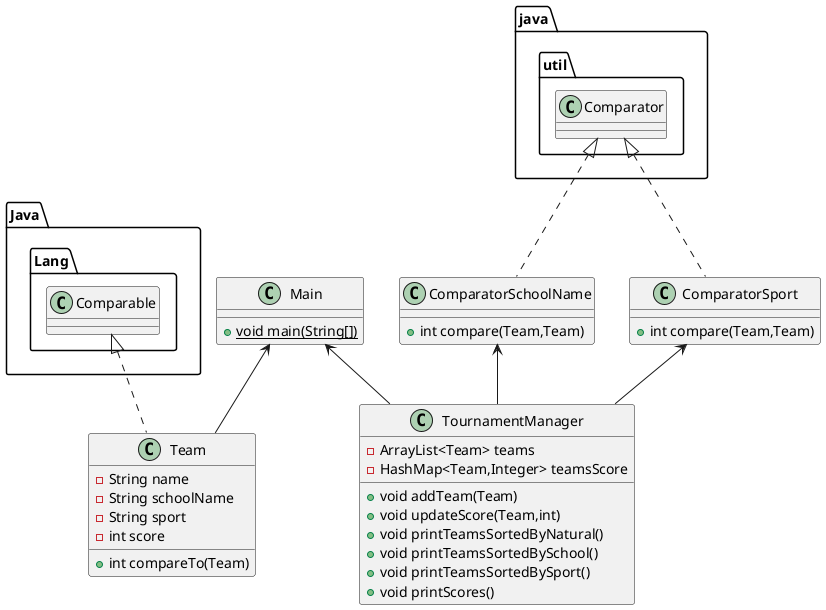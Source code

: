 @startuml
class Team {
- String name
- String schoolName
- String sport
- int score
+ int compareTo(Team)
}


class ComparatorSchoolName {
+ int compare(Team,Team)
}

class ComparatorSport {
+ int compare(Team,Team)
}

class TournamentManager {
- ArrayList<Team> teams
- HashMap<Team,Integer> teamsScore
+ void addTeam(Team)
+ void updateScore(Team,int)
+ void printTeamsSortedByNatural()
+ void printTeamsSortedBySchool()
+ void printTeamsSortedBySport()
+ void printScores()
}


class Main {
+ {static} void main(String[])
}



Java.Lang.Comparable <|.. Team
Main <-- Team
Main <-- TournamentManager
ComparatorSchoolName <-- TournamentManager
ComparatorSport <-- TournamentManager
java.util.Comparator <|.. ComparatorSchoolName
java.util.Comparator <|.. ComparatorSport
@enduml